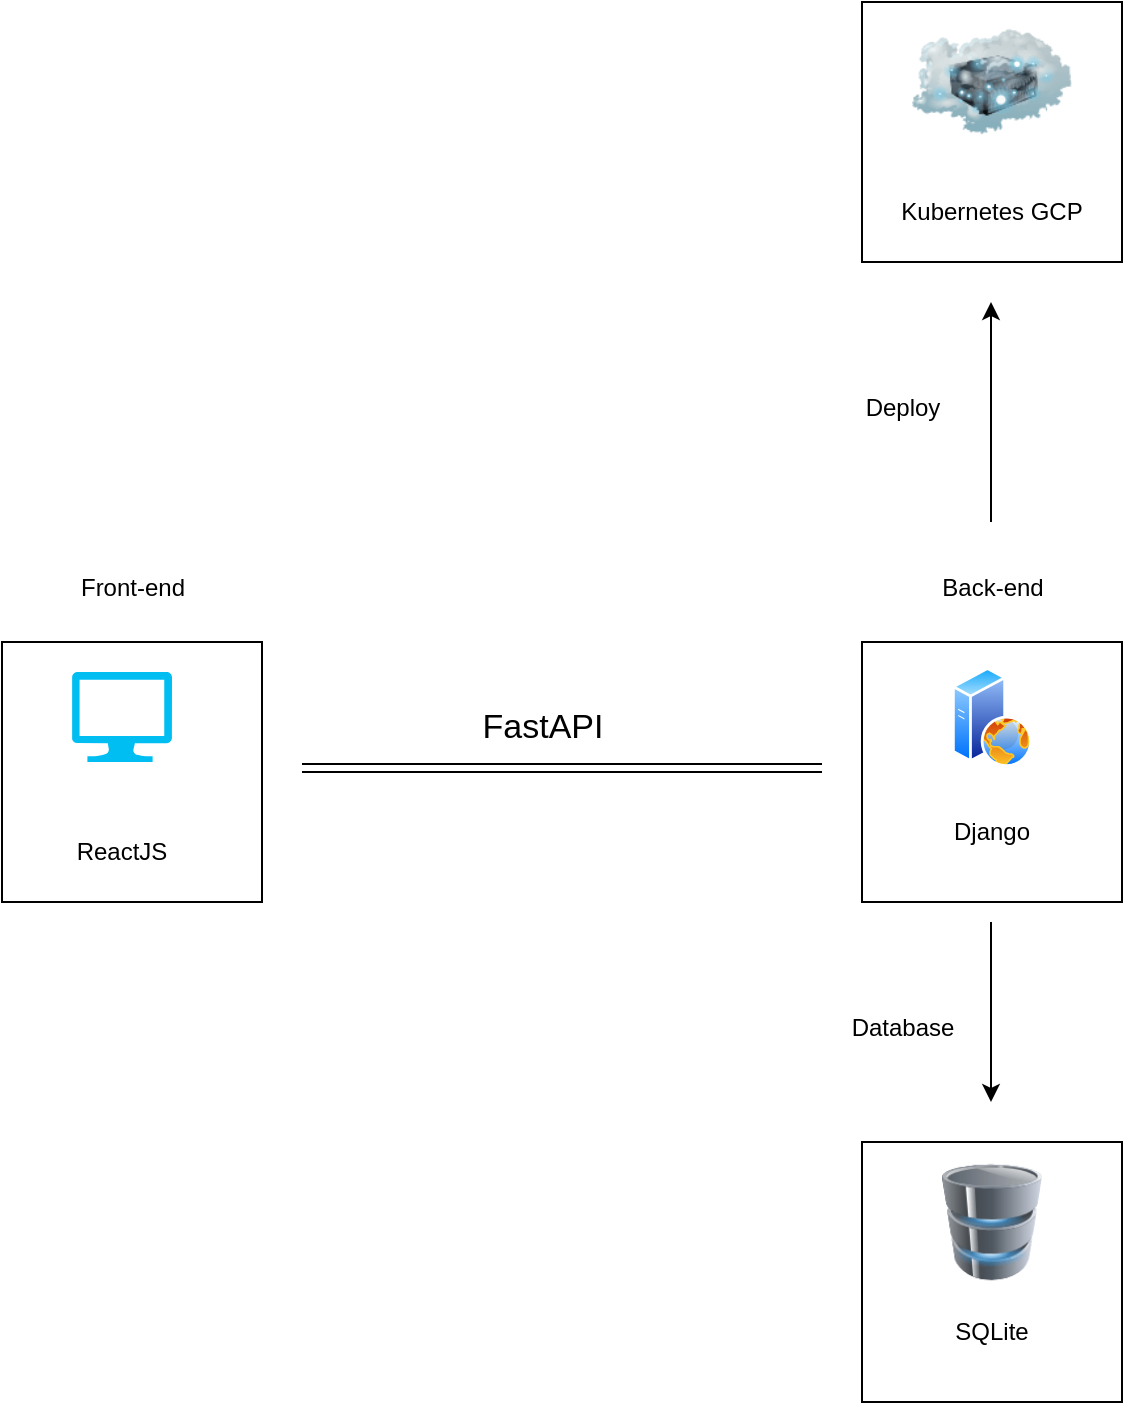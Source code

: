 <mxfile version="22.0.0" type="github">
  <diagram name="Page-1" id="R6NhxKw5cIU4LXGQcw0_">
    <mxGraphModel dx="1050" dy="542" grid="1" gridSize="10" guides="1" tooltips="1" connect="1" arrows="1" fold="1" page="1" pageScale="1" pageWidth="850" pageHeight="1100" math="0" shadow="0">
      <root>
        <mxCell id="0" />
        <mxCell id="1" parent="0" />
        <mxCell id="s0HM0swn6p0g213vLIS0-1" value="" style="whiteSpace=wrap;html=1;aspect=fixed;" vertex="1" parent="1">
          <mxGeometry x="130" y="420" width="130" height="130" as="geometry" />
        </mxCell>
        <mxCell id="s0HM0swn6p0g213vLIS0-2" value="" style="verticalLabelPosition=bottom;html=1;verticalAlign=top;align=center;strokeColor=none;fillColor=#00BEF2;shape=mxgraph.azure.computer;pointerEvents=1;" vertex="1" parent="1">
          <mxGeometry x="165" y="435" width="50" height="45" as="geometry" />
        </mxCell>
        <mxCell id="s0HM0swn6p0g213vLIS0-3" value="" style="whiteSpace=wrap;html=1;aspect=fixed;" vertex="1" parent="1">
          <mxGeometry x="560" y="420" width="130" height="130" as="geometry" />
        </mxCell>
        <mxCell id="s0HM0swn6p0g213vLIS0-5" value="" style="image;aspect=fixed;perimeter=ellipsePerimeter;html=1;align=center;shadow=0;dashed=0;spacingTop=3;image=img/lib/active_directory/web_server.svg;" vertex="1" parent="1">
          <mxGeometry x="605" y="432.5" width="40" height="50" as="geometry" />
        </mxCell>
        <mxCell id="s0HM0swn6p0g213vLIS0-11" value="" style="shape=link;html=1;rounded=0;" edge="1" parent="1">
          <mxGeometry width="100" relative="1" as="geometry">
            <mxPoint x="280" y="483" as="sourcePoint" />
            <mxPoint x="540" y="483" as="targetPoint" />
          </mxGeometry>
        </mxCell>
        <mxCell id="s0HM0swn6p0g213vLIS0-12" value="&lt;font style=&quot;font-size: 17px;&quot;&gt;FastAPI&lt;/font&gt;" style="text;html=1;align=center;verticalAlign=middle;resizable=0;points=[];autosize=1;strokeColor=none;fillColor=none;" vertex="1" parent="1">
          <mxGeometry x="360" y="448" width="80" height="30" as="geometry" />
        </mxCell>
        <mxCell id="s0HM0swn6p0g213vLIS0-14" value="Front-end" style="text;html=1;align=center;verticalAlign=middle;resizable=0;points=[];autosize=1;strokeColor=none;fillColor=none;" vertex="1" parent="1">
          <mxGeometry x="155" y="378" width="80" height="30" as="geometry" />
        </mxCell>
        <mxCell id="s0HM0swn6p0g213vLIS0-15" value="Back-end" style="text;html=1;align=center;verticalAlign=middle;resizable=0;points=[];autosize=1;strokeColor=none;fillColor=none;" vertex="1" parent="1">
          <mxGeometry x="590" y="378" width="70" height="30" as="geometry" />
        </mxCell>
        <mxCell id="s0HM0swn6p0g213vLIS0-16" value="ReactJS" style="text;html=1;strokeColor=none;fillColor=none;align=center;verticalAlign=middle;whiteSpace=wrap;rounded=0;" vertex="1" parent="1">
          <mxGeometry x="160" y="510" width="60" height="30" as="geometry" />
        </mxCell>
        <mxCell id="s0HM0swn6p0g213vLIS0-17" value="Django" style="text;html=1;strokeColor=none;fillColor=none;align=center;verticalAlign=middle;whiteSpace=wrap;rounded=0;" vertex="1" parent="1">
          <mxGeometry x="595" y="500" width="60" height="30" as="geometry" />
        </mxCell>
        <mxCell id="s0HM0swn6p0g213vLIS0-19" value="" style="endArrow=classic;html=1;rounded=0;" edge="1" parent="1">
          <mxGeometry width="50" height="50" relative="1" as="geometry">
            <mxPoint x="624.5" y="360" as="sourcePoint" />
            <mxPoint x="624.5" y="250" as="targetPoint" />
          </mxGeometry>
        </mxCell>
        <mxCell id="s0HM0swn6p0g213vLIS0-21" value="" style="whiteSpace=wrap;html=1;aspect=fixed;" vertex="1" parent="1">
          <mxGeometry x="560" y="100" width="130" height="130" as="geometry" />
        </mxCell>
        <mxCell id="s0HM0swn6p0g213vLIS0-22" value="" style="image;html=1;image=img/lib/clip_art/networking/Cloud_Server_128x128.png" vertex="1" parent="1">
          <mxGeometry x="585" y="100" width="80" height="80" as="geometry" />
        </mxCell>
        <mxCell id="s0HM0swn6p0g213vLIS0-23" value="Deploy" style="text;html=1;align=center;verticalAlign=middle;resizable=0;points=[];autosize=1;strokeColor=none;fillColor=none;" vertex="1" parent="1">
          <mxGeometry x="550" y="288" width="60" height="30" as="geometry" />
        </mxCell>
        <mxCell id="s0HM0swn6p0g213vLIS0-24" value="Kubernetes GCP" style="text;html=1;strokeColor=none;fillColor=none;align=center;verticalAlign=middle;whiteSpace=wrap;rounded=0;" vertex="1" parent="1">
          <mxGeometry x="575" y="190" width="100" height="30" as="geometry" />
        </mxCell>
        <mxCell id="s0HM0swn6p0g213vLIS0-25" value="" style="whiteSpace=wrap;html=1;aspect=fixed;" vertex="1" parent="1">
          <mxGeometry x="560" y="670" width="130" height="130" as="geometry" />
        </mxCell>
        <mxCell id="s0HM0swn6p0g213vLIS0-27" value="" style="image;html=1;image=img/lib/clip_art/computers/Database_128x128.png" vertex="1" parent="1">
          <mxGeometry x="600" y="680" width="50" height="60" as="geometry" />
        </mxCell>
        <mxCell id="s0HM0swn6p0g213vLIS0-28" value="SQLite" style="text;html=1;strokeColor=none;fillColor=none;align=center;verticalAlign=middle;whiteSpace=wrap;rounded=0;" vertex="1" parent="1">
          <mxGeometry x="595" y="750" width="60" height="30" as="geometry" />
        </mxCell>
        <mxCell id="s0HM0swn6p0g213vLIS0-29" value="" style="endArrow=classic;html=1;rounded=0;" edge="1" parent="1">
          <mxGeometry width="50" height="50" relative="1" as="geometry">
            <mxPoint x="624.5" y="560" as="sourcePoint" />
            <mxPoint x="624.5" y="650" as="targetPoint" />
          </mxGeometry>
        </mxCell>
        <mxCell id="s0HM0swn6p0g213vLIS0-30" value="Database" style="text;html=1;align=center;verticalAlign=middle;resizable=0;points=[];autosize=1;strokeColor=none;fillColor=none;" vertex="1" parent="1">
          <mxGeometry x="545" y="598" width="70" height="30" as="geometry" />
        </mxCell>
      </root>
    </mxGraphModel>
  </diagram>
</mxfile>

